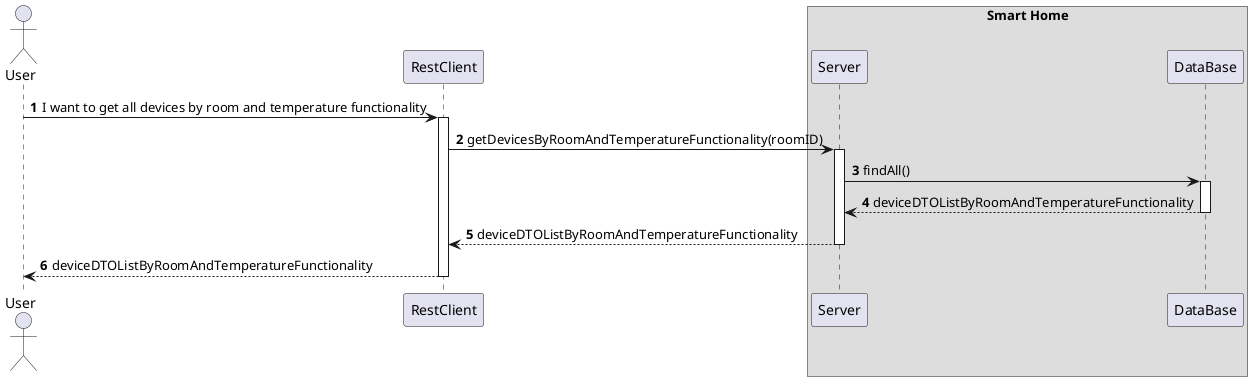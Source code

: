 @startuml
'https://plantuml.com/sequence-diagram

!pragma layout smetana

autonumber

actor "User" as User
participant "RestClient" as RC

box "Smart Home"
    participant "Server" as SV
    participant "DataBase" as DB
end box


User -> RC : I want to get all devices by room and temperature functionality
activate RC

RC -> SV : getDevicesByRoomAndTemperatureFunctionality(roomID)
activate SV

SV -> DB : findAll()
activate DB

DB --> SV : deviceDTOListByRoomAndTemperatureFunctionality
deactivate DB



SV --> RC : deviceDTOListByRoomAndTemperatureFunctionality
deactivate SV

RC --> User : deviceDTOListByRoomAndTemperatureFunctionality
deactivate RC

@enduml